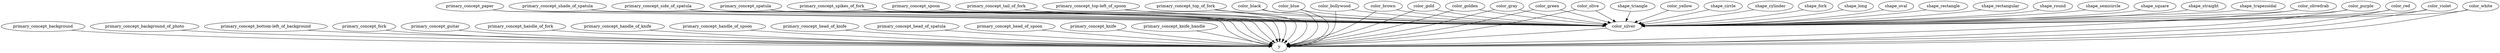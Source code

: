 strict digraph  {
primary_concept_background;
y;
primary_concept_background_of_photo;
"primary_concept_bottom-left_of_background";
primary_concept_fork;
primary_concept_guitar;
primary_concept_handle_of_fork;
primary_concept_handle_of_knife;
primary_concept_handle_of_spoon;
primary_concept_head_of_knife;
primary_concept_head_of_spatula;
primary_concept_head_of_spoon;
primary_concept_knife;
primary_concept_knife_handle;
primary_concept_paper;
primary_concept_shade_of_spatula;
primary_concept_side_of_spatula;
primary_concept_spatula;
primary_concept_spikes_of_fork;
primary_concept_spoon;
primary_concept_tail_of_fork;
"primary_concept_top-left_of_spoon";
primary_concept_top_of_fork;
color_black;
color_blue;
color_bollywood;
color_brown;
color_gold;
color_golden;
color_gray;
color_green;
color_olive;
color_olivedrab;
color_purple;
color_red;
color_silver;
color_violet;
color_white;
color_yellow;
shape_circle;
shape_cylinder;
shape_fork;
shape_long;
shape_oval;
shape_rectangle;
shape_rectangular;
shape_round;
shape_semicircle;
shape_square;
shape_straight;
shape_trapezoidal;
shape_triangle;
primary_concept_background -> y;
primary_concept_background_of_photo -> y;
"primary_concept_bottom-left_of_background" -> y;
primary_concept_fork -> y;
primary_concept_guitar -> y;
primary_concept_handle_of_fork -> y;
primary_concept_handle_of_knife -> y;
primary_concept_handle_of_spoon -> y;
primary_concept_head_of_knife -> y;
primary_concept_head_of_spatula -> y;
primary_concept_head_of_spoon -> y;
primary_concept_knife -> y;
primary_concept_knife_handle -> y;
primary_concept_paper -> y;
primary_concept_paper -> color_silver;
primary_concept_shade_of_spatula -> y;
primary_concept_shade_of_spatula -> color_silver;
primary_concept_side_of_spatula -> y;
primary_concept_side_of_spatula -> color_silver;
primary_concept_spatula -> y;
primary_concept_spatula -> color_silver;
primary_concept_spikes_of_fork -> y;
primary_concept_spikes_of_fork -> color_silver;
primary_concept_spoon -> y;
primary_concept_spoon -> color_silver;
primary_concept_tail_of_fork -> y;
primary_concept_tail_of_fork -> color_silver;
"primary_concept_top-left_of_spoon" -> y;
"primary_concept_top-left_of_spoon" -> color_silver;
primary_concept_top_of_fork -> y;
primary_concept_top_of_fork -> color_silver;
color_black -> y;
color_black -> color_silver;
color_blue -> y;
color_blue -> color_silver;
color_bollywood -> y;
color_bollywood -> color_silver;
color_brown -> y;
color_brown -> color_silver;
color_gold -> y;
color_gold -> color_silver;
color_golden -> y;
color_golden -> color_silver;
color_gray -> y;
color_gray -> color_silver;
color_green -> y;
color_green -> color_silver;
color_olive -> y;
color_olive -> color_silver;
color_olivedrab -> y;
color_olivedrab -> color_silver;
color_purple -> y;
color_purple -> color_silver;
color_red -> y;
color_red -> color_silver;
color_silver -> y;
color_violet -> y;
color_violet -> color_silver;
color_white -> y;
color_white -> color_silver;
color_yellow -> color_silver;
shape_circle -> color_silver;
shape_cylinder -> color_silver;
shape_fork -> color_silver;
shape_long -> color_silver;
shape_oval -> color_silver;
shape_rectangle -> color_silver;
shape_rectangular -> color_silver;
shape_round -> color_silver;
shape_semicircle -> color_silver;
shape_square -> color_silver;
shape_straight -> color_silver;
shape_trapezoidal -> color_silver;
shape_triangle -> color_silver;
}
